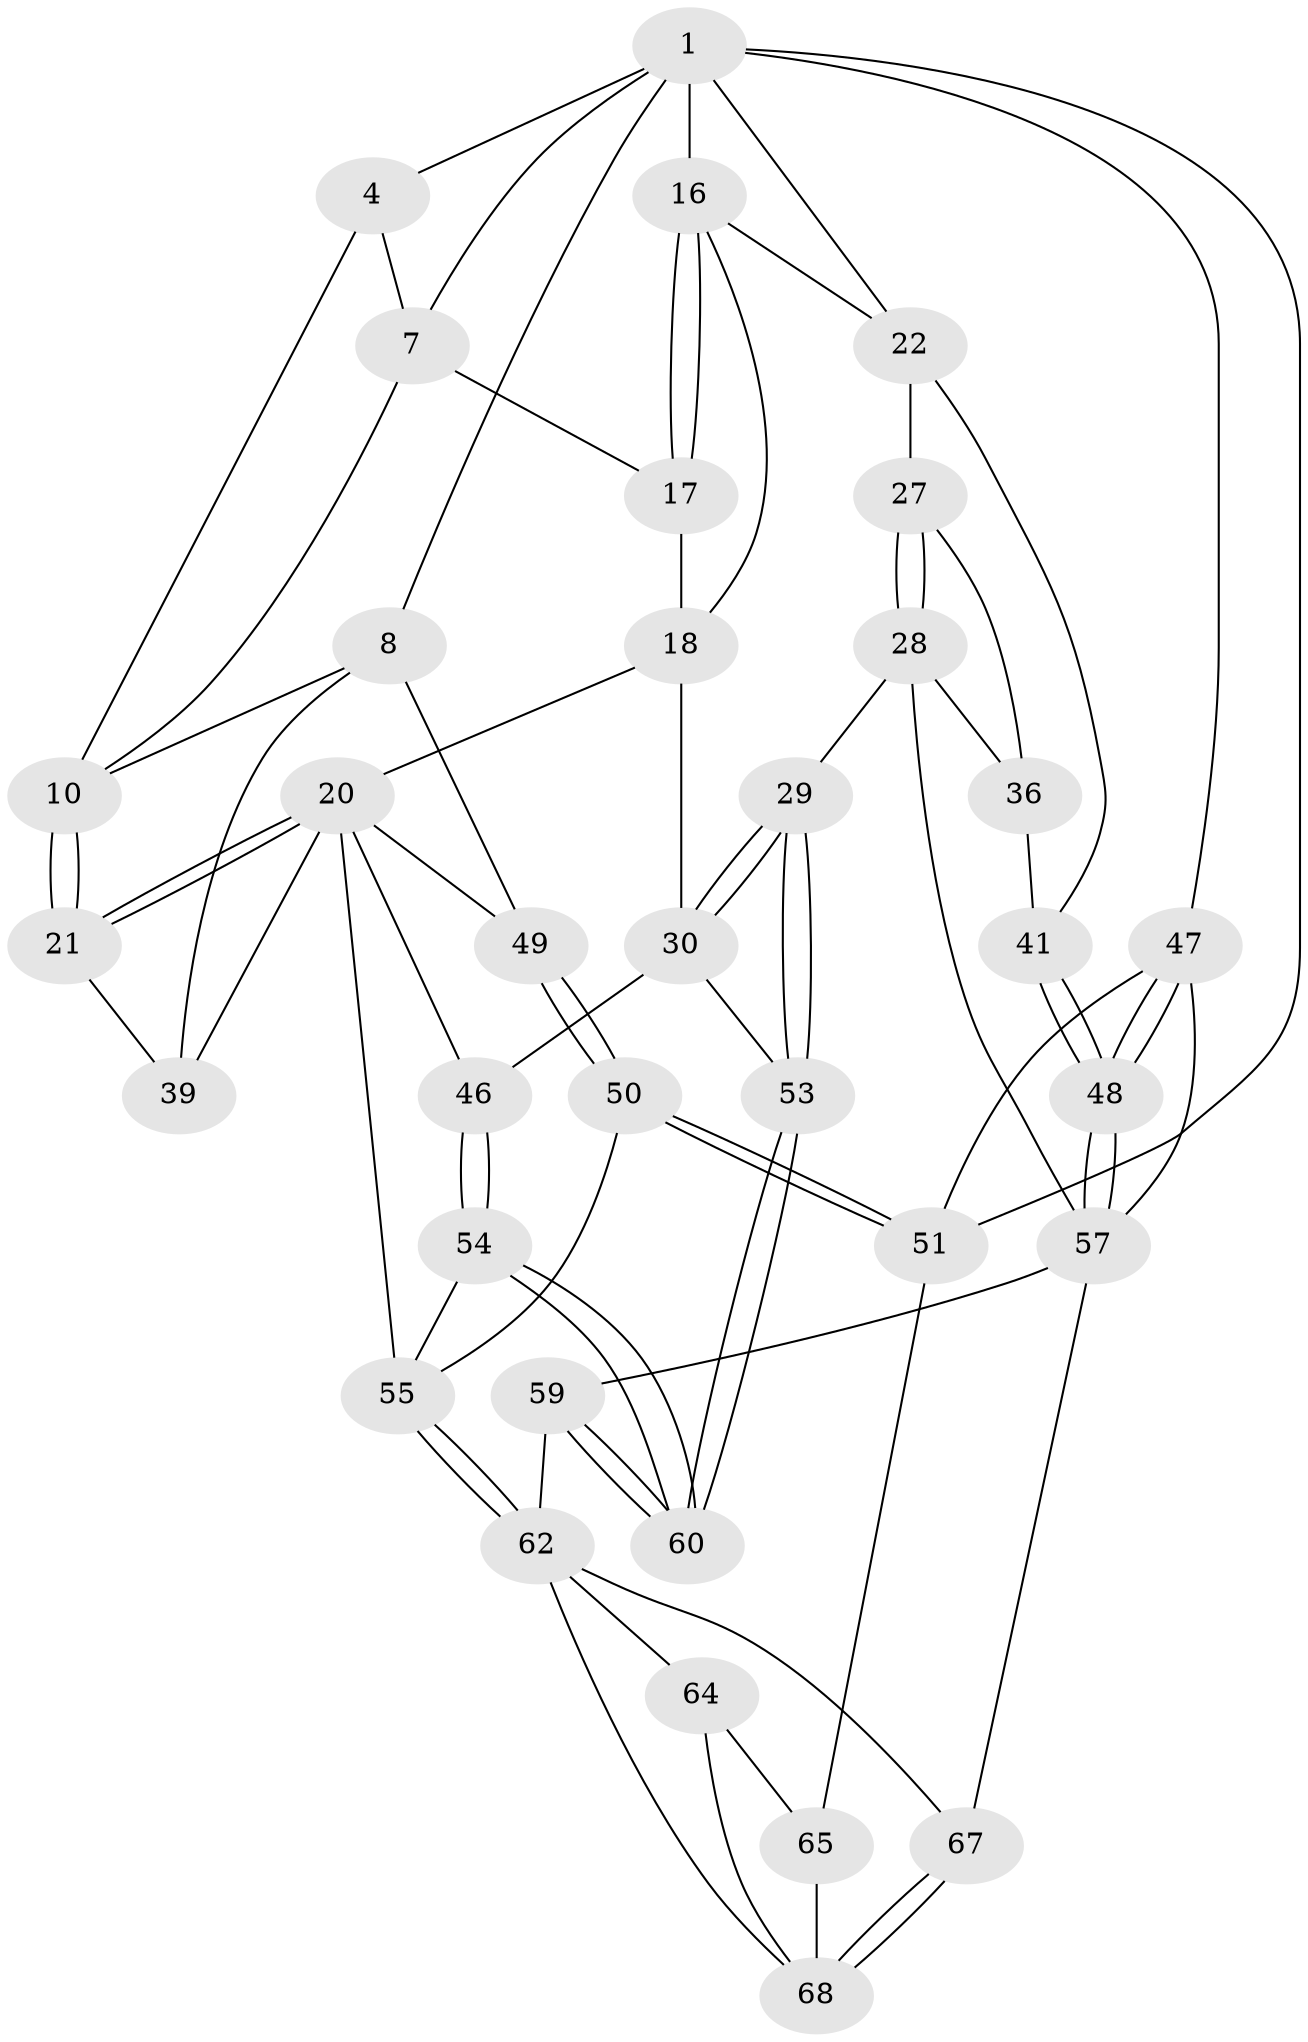 // original degree distribution, {3: 0.04285714285714286, 6: 0.2571428571428571, 5: 0.44285714285714284, 4: 0.2571428571428571}
// Generated by graph-tools (version 1.1) at 2025/21/03/04/25 18:21:24]
// undirected, 35 vertices, 81 edges
graph export_dot {
graph [start="1"]
  node [color=gray90,style=filled];
  1 [pos="+0.6751171430010414+0",super="+6+2"];
  4 [pos="+0+0",super="+5"];
  7 [pos="+0.29513456330396337+0.0346374122235344",super="+15"];
  8 [pos="+0.05704010047107832+0.09429580265324693",super="+13+9"];
  10 [pos="+0.19306705416007375+0.2402443252138481",super="+11"];
  16 [pos="+0.6685878107696513+0.08567580294208187",super="+24"];
  17 [pos="+0.40643659852774516+0.1331484039021971"];
  18 [pos="+0.4135176640827525+0.22178557554846254",super="+19+25"];
  20 [pos="+0.20568496196700015+0.3080570814171245",super="+42"];
  21 [pos="+0.20005725147008777+0.30214140713531784"];
  22 [pos="+1+0",super="+23"];
  27 [pos="+0.7371286952195034+0.21634962900947133",super="+34"];
  28 [pos="+0.7023576385677454+0.4648913554508441",super="+38"];
  29 [pos="+0.6189869626605383+0.4684381498601768"];
  30 [pos="+0.5090432664592597+0.35538594514359717",super="+31"];
  36 [pos="+0.8716924328249364+0.5043490820678995",super="+37"];
  39 [pos="+0.17284292428567635+0.3104896027485197"];
  41 [pos="+1+0.7219185978321393"];
  46 [pos="+0.2988583321562892+0.5937873601497019"];
  47 [pos="+1+1"];
  48 [pos="+1+1"];
  49 [pos="+0+0.5998017419725947"];
  50 [pos="+0+0.6809748713442879"];
  51 [pos="+0+0.6968499213146486",super="+52"];
  53 [pos="+0.5046387651741985+0.596046272365412"];
  54 [pos="+0.2594373248876188+0.651021798454786"];
  55 [pos="+0.2576126378832463+0.652887441537569",super="+56"];
  57 [pos="+0.7109856161177478+0.6419313250035338",super="+58"];
  59 [pos="+0.5531663302223571+0.7337917444089282"];
  60 [pos="+0.5466588697279888+0.7208253726069626"];
  62 [pos="+0.2631883291551926+0.7670247244890522",super="+63+66"];
  64 [pos="+0.19362978002182182+0.8210372223389857"];
  65 [pos="+0.09626000983479406+0.8616342130332326",super="+70"];
  67 [pos="+0.6371756017158028+1"];
  68 [pos="+0.42874530995936+1",super="+69"];
  1 -- 16;
  1 -- 7;
  1 -- 51;
  1 -- 4;
  1 -- 22;
  1 -- 47;
  1 -- 8;
  4 -- 10;
  4 -- 7;
  7 -- 17;
  7 -- 10;
  8 -- 49;
  8 -- 39;
  8 -- 10;
  10 -- 21;
  10 -- 21;
  16 -- 17;
  16 -- 17;
  16 -- 18;
  16 -- 22;
  17 -- 18;
  18 -- 20;
  18 -- 30 [weight=2];
  20 -- 21;
  20 -- 21;
  20 -- 49;
  20 -- 55;
  20 -- 39;
  20 -- 46;
  21 -- 39;
  22 -- 41;
  22 -- 27 [weight=2];
  27 -- 28;
  27 -- 28;
  27 -- 36 [weight=2];
  28 -- 29;
  28 -- 57;
  28 -- 36;
  29 -- 30;
  29 -- 30;
  29 -- 53;
  29 -- 53;
  30 -- 46;
  30 -- 53;
  36 -- 41;
  41 -- 48;
  41 -- 48;
  46 -- 54;
  46 -- 54;
  47 -- 48;
  47 -- 48;
  47 -- 51;
  47 -- 57;
  48 -- 57;
  48 -- 57;
  49 -- 50;
  49 -- 50;
  50 -- 51;
  50 -- 51;
  50 -- 55;
  51 -- 65 [weight=2];
  53 -- 60;
  53 -- 60;
  54 -- 55;
  54 -- 60;
  54 -- 60;
  55 -- 62;
  55 -- 62;
  57 -- 67;
  57 -- 59;
  59 -- 60;
  59 -- 60;
  59 -- 62;
  62 -- 64;
  62 -- 68;
  62 -- 67;
  64 -- 65;
  64 -- 68;
  65 -- 68;
  67 -- 68;
  67 -- 68;
}
